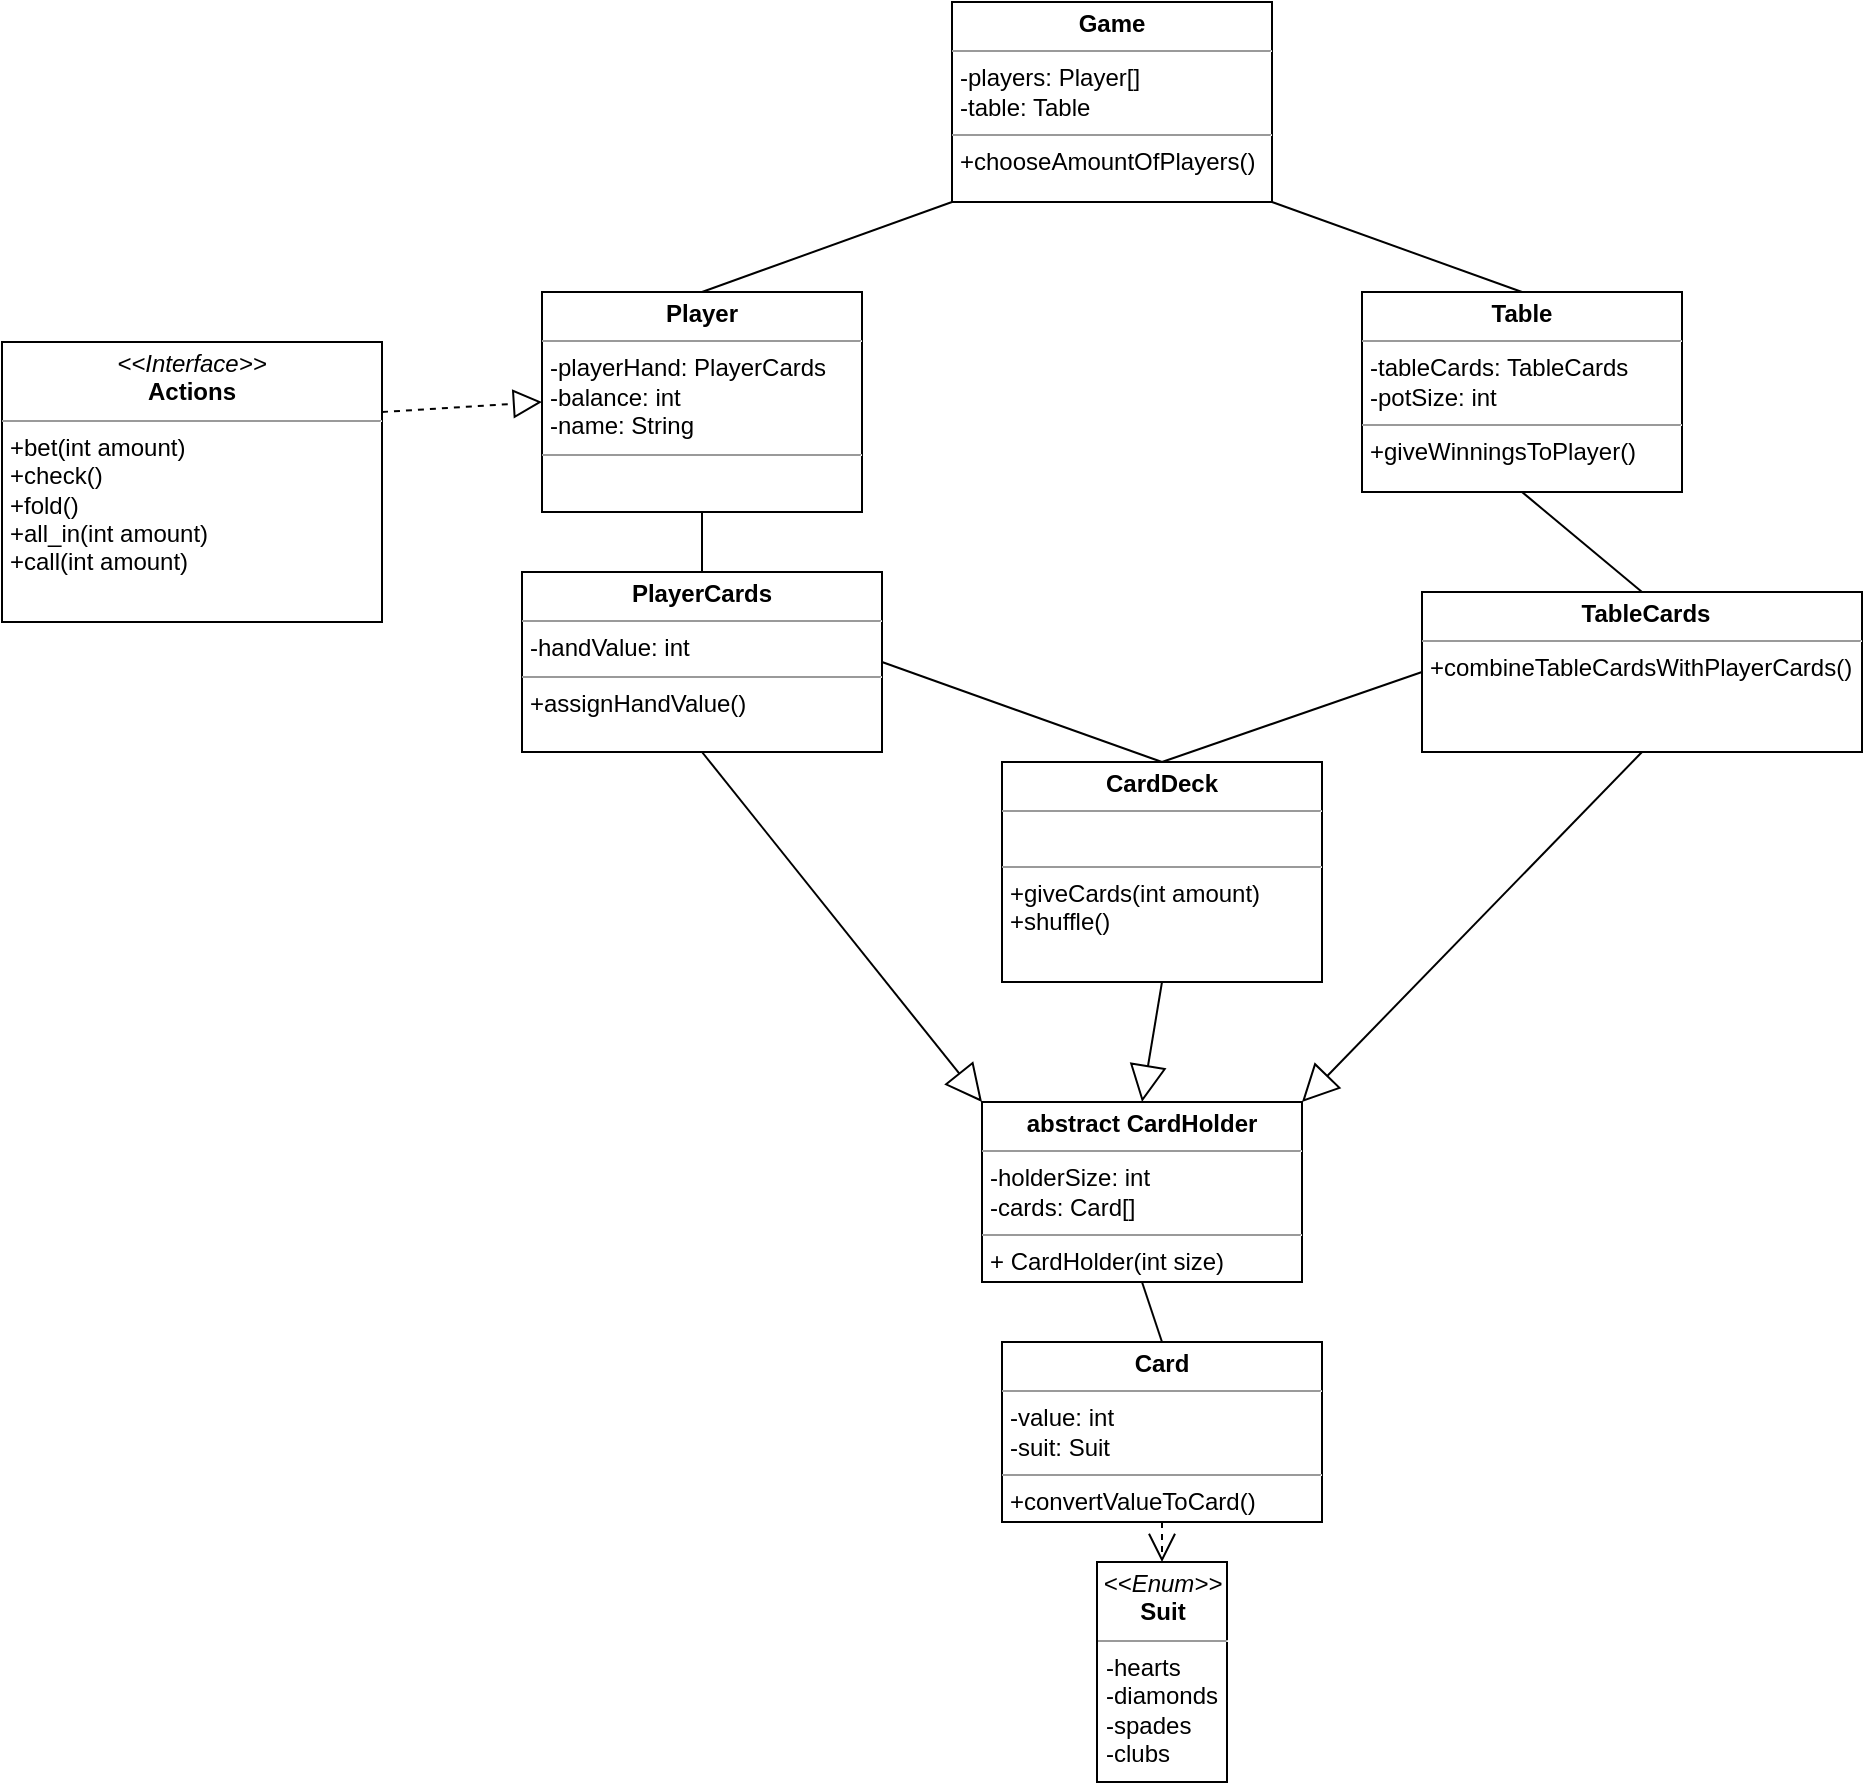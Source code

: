 <mxfile version="23.0.1" type="github">
  <diagram name="Page-1" id="viquiQ20y5q3F9xp7PsY">
    <mxGraphModel dx="1221" dy="550" grid="1" gridSize="10" guides="1" tooltips="1" connect="1" arrows="1" fold="1" page="0" pageScale="1" pageWidth="827" pageHeight="1169" background="none" math="0" shadow="0">
      <root>
        <mxCell id="0" />
        <mxCell id="1" parent="0" />
        <mxCell id="Q1CnJ9pVdr8e3OA5Tmbx-85" value="&lt;p style=&quot;margin:0px;margin-top:4px;text-align:center;&quot;&gt;&lt;b&gt;CardDeck&lt;/b&gt;&lt;/p&gt;&lt;hr size=&quot;1&quot;&gt;&lt;p style=&quot;margin:0px;margin-left:4px;&quot;&gt;&lt;br&gt;&lt;/p&gt;&lt;hr size=&quot;1&quot;&gt;&lt;p style=&quot;margin:0px;margin-left:4px;&quot;&gt;+giveCards(int amount)&lt;/p&gt;&lt;p style=&quot;margin:0px;margin-left:4px;&quot;&gt;+shuffle()&lt;/p&gt;" style="verticalAlign=top;align=left;overflow=fill;fontSize=12;fontFamily=Helvetica;html=1;whiteSpace=wrap;rounded=0;" vertex="1" parent="1">
          <mxGeometry x="340" y="470" width="160" height="110" as="geometry" />
        </mxCell>
        <mxCell id="Q1CnJ9pVdr8e3OA5Tmbx-86" value="&lt;p style=&quot;margin:0px;margin-top:4px;text-align:center;&quot;&gt;&lt;/p&gt;&lt;p style=&quot;text-align: center; margin: 0px 0px 0px 4px;&quot;&gt;&lt;b&gt;TableCards&lt;/b&gt;&lt;/p&gt;&lt;hr size=&quot;1&quot;&gt;&lt;p style=&quot;margin:0px;margin-left:4px;&quot;&gt;+combineTableCardsWithPlayerCards()&lt;/p&gt;" style="verticalAlign=top;align=left;overflow=fill;fontSize=12;fontFamily=Helvetica;html=1;whiteSpace=wrap;rounded=0;" vertex="1" parent="1">
          <mxGeometry x="550" y="385" width="220" height="80" as="geometry" />
        </mxCell>
        <mxCell id="Q1CnJ9pVdr8e3OA5Tmbx-87" value="&lt;p style=&quot;margin:0px;margin-top:4px;text-align:center;&quot;&gt;&lt;b&gt;Table&lt;/b&gt;&lt;/p&gt;&lt;hr size=&quot;1&quot;&gt;&lt;p style=&quot;margin:0px;margin-left:4px;&quot;&gt;-tableCards: TableCards&lt;/p&gt;&lt;p style=&quot;margin:0px;margin-left:4px;&quot;&gt;-potSize: int&lt;/p&gt;&lt;hr size=&quot;1&quot;&gt;&lt;p style=&quot;margin:0px;margin-left:4px;&quot;&gt;+giveWinningsToPlayer()&lt;/p&gt;" style="verticalAlign=top;align=left;overflow=fill;fontSize=12;fontFamily=Helvetica;html=1;whiteSpace=wrap;rounded=0;" vertex="1" parent="1">
          <mxGeometry x="520" y="235" width="160" height="100" as="geometry" />
        </mxCell>
        <mxCell id="Q1CnJ9pVdr8e3OA5Tmbx-88" value="&lt;p style=&quot;margin:0px;margin-top:4px;text-align:center;&quot;&gt;&lt;b&gt;Game&lt;/b&gt;&lt;/p&gt;&lt;hr size=&quot;1&quot;&gt;&lt;p style=&quot;margin:0px;margin-left:4px;&quot;&gt;-players: Player[]&lt;br&gt;&lt;/p&gt;&lt;p style=&quot;margin:0px;margin-left:4px;&quot;&gt;-table: Table&lt;/p&gt;&lt;hr size=&quot;1&quot;&gt;&lt;p style=&quot;margin:0px;margin-left:4px;&quot;&gt;+chooseAmountOfPlayers()&lt;/p&gt;" style="verticalAlign=top;align=left;overflow=fill;fontSize=12;fontFamily=Helvetica;html=1;whiteSpace=wrap;rounded=0;" vertex="1" parent="1">
          <mxGeometry x="315" y="90" width="160" height="100" as="geometry" />
        </mxCell>
        <mxCell id="Q1CnJ9pVdr8e3OA5Tmbx-89" value="&lt;p style=&quot;margin:0px;margin-top:4px;text-align:center;&quot;&gt;&lt;b&gt;Player&lt;/b&gt;&lt;/p&gt;&lt;hr size=&quot;1&quot;&gt;&lt;p style=&quot;margin:0px;margin-left:4px;&quot;&gt;-playerHand: PlayerCards&lt;/p&gt;&lt;p style=&quot;margin:0px;margin-left:4px;&quot;&gt;-balance: int&lt;/p&gt;&lt;p style=&quot;margin:0px;margin-left:4px;&quot;&gt;-name: String&lt;/p&gt;&lt;hr size=&quot;1&quot;&gt;&lt;p style=&quot;margin:0px;margin-left:4px;&quot;&gt;&lt;br&gt;&lt;/p&gt;" style="verticalAlign=top;align=left;overflow=fill;fontSize=12;fontFamily=Helvetica;html=1;whiteSpace=wrap;rounded=0;" vertex="1" parent="1">
          <mxGeometry x="110" y="235" width="160" height="110" as="geometry" />
        </mxCell>
        <mxCell id="Q1CnJ9pVdr8e3OA5Tmbx-91" value="&lt;p style=&quot;margin:0px;margin-top:4px;text-align:center;&quot;&gt;&lt;b&gt;PlayerCards&lt;/b&gt;&lt;/p&gt;&lt;hr size=&quot;1&quot;&gt;&lt;p style=&quot;margin:0px;margin-left:4px;&quot;&gt;&lt;span style=&quot;background-color: initial;&quot;&gt;-handValue: int&lt;/span&gt;&lt;br&gt;&lt;/p&gt;&lt;hr size=&quot;1&quot;&gt;&lt;p style=&quot;margin:0px;margin-left:4px;&quot;&gt;+assignHandValue()&lt;/p&gt;" style="verticalAlign=top;align=left;overflow=fill;fontSize=12;fontFamily=Helvetica;html=1;whiteSpace=wrap;rounded=0;" vertex="1" parent="1">
          <mxGeometry x="100" y="375" width="180" height="90" as="geometry" />
        </mxCell>
        <mxCell id="Q1CnJ9pVdr8e3OA5Tmbx-92" value="" style="endArrow=none;html=1;rounded=0;entryX=0;entryY=1;entryDx=0;entryDy=0;exitX=0.5;exitY=0;exitDx=0;exitDy=0;" edge="1" parent="1" source="Q1CnJ9pVdr8e3OA5Tmbx-89" target="Q1CnJ9pVdr8e3OA5Tmbx-88">
          <mxGeometry width="50" height="50" relative="1" as="geometry">
            <mxPoint x="340" y="375" as="sourcePoint" />
            <mxPoint x="390" y="325" as="targetPoint" />
          </mxGeometry>
        </mxCell>
        <mxCell id="Q1CnJ9pVdr8e3OA5Tmbx-93" value="" style="endArrow=none;html=1;rounded=0;entryX=1;entryY=1;entryDx=0;entryDy=0;exitX=0.5;exitY=0;exitDx=0;exitDy=0;" edge="1" parent="1" source="Q1CnJ9pVdr8e3OA5Tmbx-87" target="Q1CnJ9pVdr8e3OA5Tmbx-88">
          <mxGeometry width="50" height="50" relative="1" as="geometry">
            <mxPoint x="340" y="375" as="sourcePoint" />
            <mxPoint x="390" y="325" as="targetPoint" />
          </mxGeometry>
        </mxCell>
        <mxCell id="Q1CnJ9pVdr8e3OA5Tmbx-98" value="" style="endArrow=none;html=1;rounded=0;entryX=0.5;entryY=1;entryDx=0;entryDy=0;exitX=0.5;exitY=0;exitDx=0;exitDy=0;" edge="1" parent="1" source="Q1CnJ9pVdr8e3OA5Tmbx-91" target="Q1CnJ9pVdr8e3OA5Tmbx-89">
          <mxGeometry width="50" height="50" relative="1" as="geometry">
            <mxPoint x="330" y="525" as="sourcePoint" />
            <mxPoint x="380" y="475" as="targetPoint" />
          </mxGeometry>
        </mxCell>
        <mxCell id="Q1CnJ9pVdr8e3OA5Tmbx-99" value="" style="endArrow=none;html=1;rounded=0;entryX=0.5;entryY=1;entryDx=0;entryDy=0;exitX=0.5;exitY=0;exitDx=0;exitDy=0;" edge="1" parent="1" source="Q1CnJ9pVdr8e3OA5Tmbx-86" target="Q1CnJ9pVdr8e3OA5Tmbx-87">
          <mxGeometry width="50" height="50" relative="1" as="geometry">
            <mxPoint x="330" y="485" as="sourcePoint" />
            <mxPoint x="380" y="435" as="targetPoint" />
          </mxGeometry>
        </mxCell>
        <mxCell id="Q1CnJ9pVdr8e3OA5Tmbx-102" value="" style="endArrow=none;html=1;rounded=0;entryX=1;entryY=0.5;entryDx=0;entryDy=0;exitX=0.5;exitY=0;exitDx=0;exitDy=0;" edge="1" parent="1" source="Q1CnJ9pVdr8e3OA5Tmbx-85" target="Q1CnJ9pVdr8e3OA5Tmbx-91">
          <mxGeometry width="50" height="50" relative="1" as="geometry">
            <mxPoint x="320" y="515" as="sourcePoint" />
            <mxPoint x="370" y="465" as="targetPoint" />
          </mxGeometry>
        </mxCell>
        <mxCell id="Q1CnJ9pVdr8e3OA5Tmbx-103" value="" style="endArrow=none;html=1;rounded=0;entryX=0;entryY=0.5;entryDx=0;entryDy=0;exitX=0.5;exitY=0;exitDx=0;exitDy=0;" edge="1" parent="1" source="Q1CnJ9pVdr8e3OA5Tmbx-85" target="Q1CnJ9pVdr8e3OA5Tmbx-86">
          <mxGeometry width="50" height="50" relative="1" as="geometry">
            <mxPoint x="320" y="515" as="sourcePoint" />
            <mxPoint x="370" y="465" as="targetPoint" />
          </mxGeometry>
        </mxCell>
        <mxCell id="Q1CnJ9pVdr8e3OA5Tmbx-118" value="&lt;p style=&quot;margin:0px;margin-top:4px;text-align:center;&quot;&gt;&lt;i&gt;&amp;lt;&amp;lt;Enum&amp;gt;&amp;gt;&lt;/i&gt;&lt;br&gt;&lt;b&gt;Suit&lt;/b&gt;&lt;/p&gt;&lt;hr size=&quot;1&quot;&gt;&lt;p style=&quot;margin:0px;margin-left:4px;&quot;&gt;-hearts&lt;/p&gt;&lt;p style=&quot;margin:0px;margin-left:4px;&quot;&gt;-diamonds&lt;/p&gt;&lt;p style=&quot;margin:0px;margin-left:4px;&quot;&gt;-spades&lt;/p&gt;&lt;p style=&quot;margin:0px;margin-left:4px;&quot;&gt;-clubs&lt;/p&gt;" style="verticalAlign=top;align=left;overflow=fill;fontSize=12;fontFamily=Helvetica;html=1;whiteSpace=wrap;rounded=0;" vertex="1" parent="1">
          <mxGeometry x="387.5" y="870" width="65" height="110" as="geometry" />
        </mxCell>
        <mxCell id="Q1CnJ9pVdr8e3OA5Tmbx-122" value="&lt;p style=&quot;margin:0px;margin-top:4px;text-align:center;&quot;&gt;&lt;b&gt;abstract CardHolder&lt;/b&gt;&lt;/p&gt;&lt;hr size=&quot;1&quot;&gt;&lt;p style=&quot;margin:0px;margin-left:4px;&quot;&gt;-holderSize: int&lt;/p&gt;&lt;p style=&quot;margin:0px;margin-left:4px;&quot;&gt;-cards: Card[]&lt;/p&gt;&lt;hr size=&quot;1&quot;&gt;&lt;p style=&quot;margin:0px;margin-left:4px;&quot;&gt;+ CardHolder(int size)&lt;/p&gt;" style="verticalAlign=top;align=left;overflow=fill;fontSize=12;fontFamily=Helvetica;html=1;whiteSpace=wrap;rounded=0;" vertex="1" parent="1">
          <mxGeometry x="330" y="640" width="160" height="90" as="geometry" />
        </mxCell>
        <mxCell id="Q1CnJ9pVdr8e3OA5Tmbx-126" value="" style="endArrow=none;html=1;entryX=0.5;entryY=1;entryDx=0;entryDy=0;exitX=0.5;exitY=0;exitDx=0;exitDy=0;rounded=0;" edge="1" parent="1" source="Q1CnJ9pVdr8e3OA5Tmbx-140" target="Q1CnJ9pVdr8e3OA5Tmbx-122">
          <mxGeometry width="50" height="50" relative="1" as="geometry">
            <mxPoint x="420" y="760" as="sourcePoint" />
            <mxPoint x="320" y="940" as="targetPoint" />
          </mxGeometry>
        </mxCell>
        <mxCell id="Q1CnJ9pVdr8e3OA5Tmbx-128" value="" style="endArrow=block;endSize=16;endFill=0;html=1;entryX=0;entryY=0;entryDx=0;entryDy=0;exitX=0.5;exitY=1;exitDx=0;exitDy=0;rounded=0;" edge="1" parent="1" source="Q1CnJ9pVdr8e3OA5Tmbx-91" target="Q1CnJ9pVdr8e3OA5Tmbx-122">
          <mxGeometry x="0.001" width="160" relative="1" as="geometry">
            <mxPoint x="100" y="570" as="sourcePoint" />
            <mxPoint x="260" y="570" as="targetPoint" />
            <mxPoint as="offset" />
          </mxGeometry>
        </mxCell>
        <mxCell id="Q1CnJ9pVdr8e3OA5Tmbx-129" value="" style="endArrow=block;endSize=16;endFill=0;html=1;exitX=0.5;exitY=1;exitDx=0;exitDy=0;entryX=0.5;entryY=0;entryDx=0;entryDy=0;rounded=0;" edge="1" parent="1" source="Q1CnJ9pVdr8e3OA5Tmbx-85" target="Q1CnJ9pVdr8e3OA5Tmbx-122">
          <mxGeometry x="0.001" width="160" relative="1" as="geometry">
            <mxPoint x="220" y="475" as="sourcePoint" />
            <mxPoint x="440" y="705" as="targetPoint" />
            <mxPoint as="offset" />
          </mxGeometry>
        </mxCell>
        <mxCell id="Q1CnJ9pVdr8e3OA5Tmbx-130" value="" style="endArrow=block;endSize=16;endFill=0;html=1;exitX=0.5;exitY=1;exitDx=0;exitDy=0;entryX=1;entryY=0;entryDx=0;entryDy=0;rounded=0;" edge="1" parent="1" source="Q1CnJ9pVdr8e3OA5Tmbx-86" target="Q1CnJ9pVdr8e3OA5Tmbx-122">
          <mxGeometry x="0.001" width="160" relative="1" as="geometry">
            <mxPoint x="430" y="585" as="sourcePoint" />
            <mxPoint x="450" y="715" as="targetPoint" />
            <mxPoint as="offset" />
          </mxGeometry>
        </mxCell>
        <mxCell id="Q1CnJ9pVdr8e3OA5Tmbx-131" value="" style="endArrow=open;endSize=12;dashed=1;html=1;entryX=0.5;entryY=0;entryDx=0;entryDy=0;exitX=0.5;exitY=1;exitDx=0;exitDy=0;rounded=0;" edge="1" parent="1" source="Q1CnJ9pVdr8e3OA5Tmbx-140" target="Q1CnJ9pVdr8e3OA5Tmbx-118">
          <mxGeometry x="0.004" width="160" relative="1" as="geometry">
            <mxPoint x="420" y="830" as="sourcePoint" />
            <mxPoint x="290" y="900" as="targetPoint" />
            <mxPoint as="offset" />
          </mxGeometry>
        </mxCell>
        <mxCell id="Q1CnJ9pVdr8e3OA5Tmbx-137" value="&lt;p style=&quot;margin:0px;margin-top:4px;text-align:center;&quot;&gt;&lt;i&gt;&amp;lt;&amp;lt;Interface&amp;gt;&amp;gt;&lt;/i&gt;&lt;br&gt;&lt;b&gt;Actions&lt;/b&gt;&lt;/p&gt;&lt;hr size=&quot;1&quot;&gt;&lt;p style=&quot;margin:0px;margin-left:4px;&quot;&gt;+bet(int amount)&lt;/p&gt;&lt;p style=&quot;margin:0px;margin-left:4px;&quot;&gt;+check()&lt;/p&gt;&lt;p style=&quot;margin:0px;margin-left:4px;&quot;&gt;+fold()&lt;/p&gt;&lt;p style=&quot;margin:0px;margin-left:4px;&quot;&gt;+all_in(int amount)&lt;/p&gt;&lt;p style=&quot;margin:0px;margin-left:4px;&quot;&gt;+call(int amount)&lt;/p&gt;" style="verticalAlign=top;align=left;overflow=fill;fontSize=12;fontFamily=Helvetica;html=1;whiteSpace=wrap;" vertex="1" parent="1">
          <mxGeometry x="-160" y="260" width="190" height="140" as="geometry" />
        </mxCell>
        <mxCell id="Q1CnJ9pVdr8e3OA5Tmbx-138" value="" style="endArrow=block;dashed=1;endFill=0;endSize=12;html=1;exitX=1;exitY=0.25;exitDx=0;exitDy=0;entryX=0;entryY=0.5;entryDx=0;entryDy=0;" edge="1" parent="1" source="Q1CnJ9pVdr8e3OA5Tmbx-137" target="Q1CnJ9pVdr8e3OA5Tmbx-89">
          <mxGeometry width="160" relative="1" as="geometry">
            <mxPoint x="180" y="510" as="sourcePoint" />
            <mxPoint x="340" y="510" as="targetPoint" />
          </mxGeometry>
        </mxCell>
        <mxCell id="Q1CnJ9pVdr8e3OA5Tmbx-140" value="&lt;p style=&quot;margin:0px;margin-top:4px;text-align:center;&quot;&gt;&lt;b&gt;Card&lt;/b&gt;&lt;/p&gt;&lt;hr size=&quot;1&quot;&gt;&lt;p style=&quot;margin:0px;margin-left:4px;&quot;&gt;-value: int&lt;/p&gt;&lt;p style=&quot;margin:0px;margin-left:4px;&quot;&gt;-suit: Suit&lt;/p&gt;&lt;hr size=&quot;1&quot;&gt;&lt;p style=&quot;margin:0px;margin-left:4px;&quot;&gt;+convertValueToCard()&lt;/p&gt;" style="verticalAlign=top;align=left;overflow=fill;fontSize=12;fontFamily=Helvetica;html=1;whiteSpace=wrap;" vertex="1" parent="1">
          <mxGeometry x="340" y="760" width="160" height="90" as="geometry" />
        </mxCell>
      </root>
    </mxGraphModel>
  </diagram>
</mxfile>
